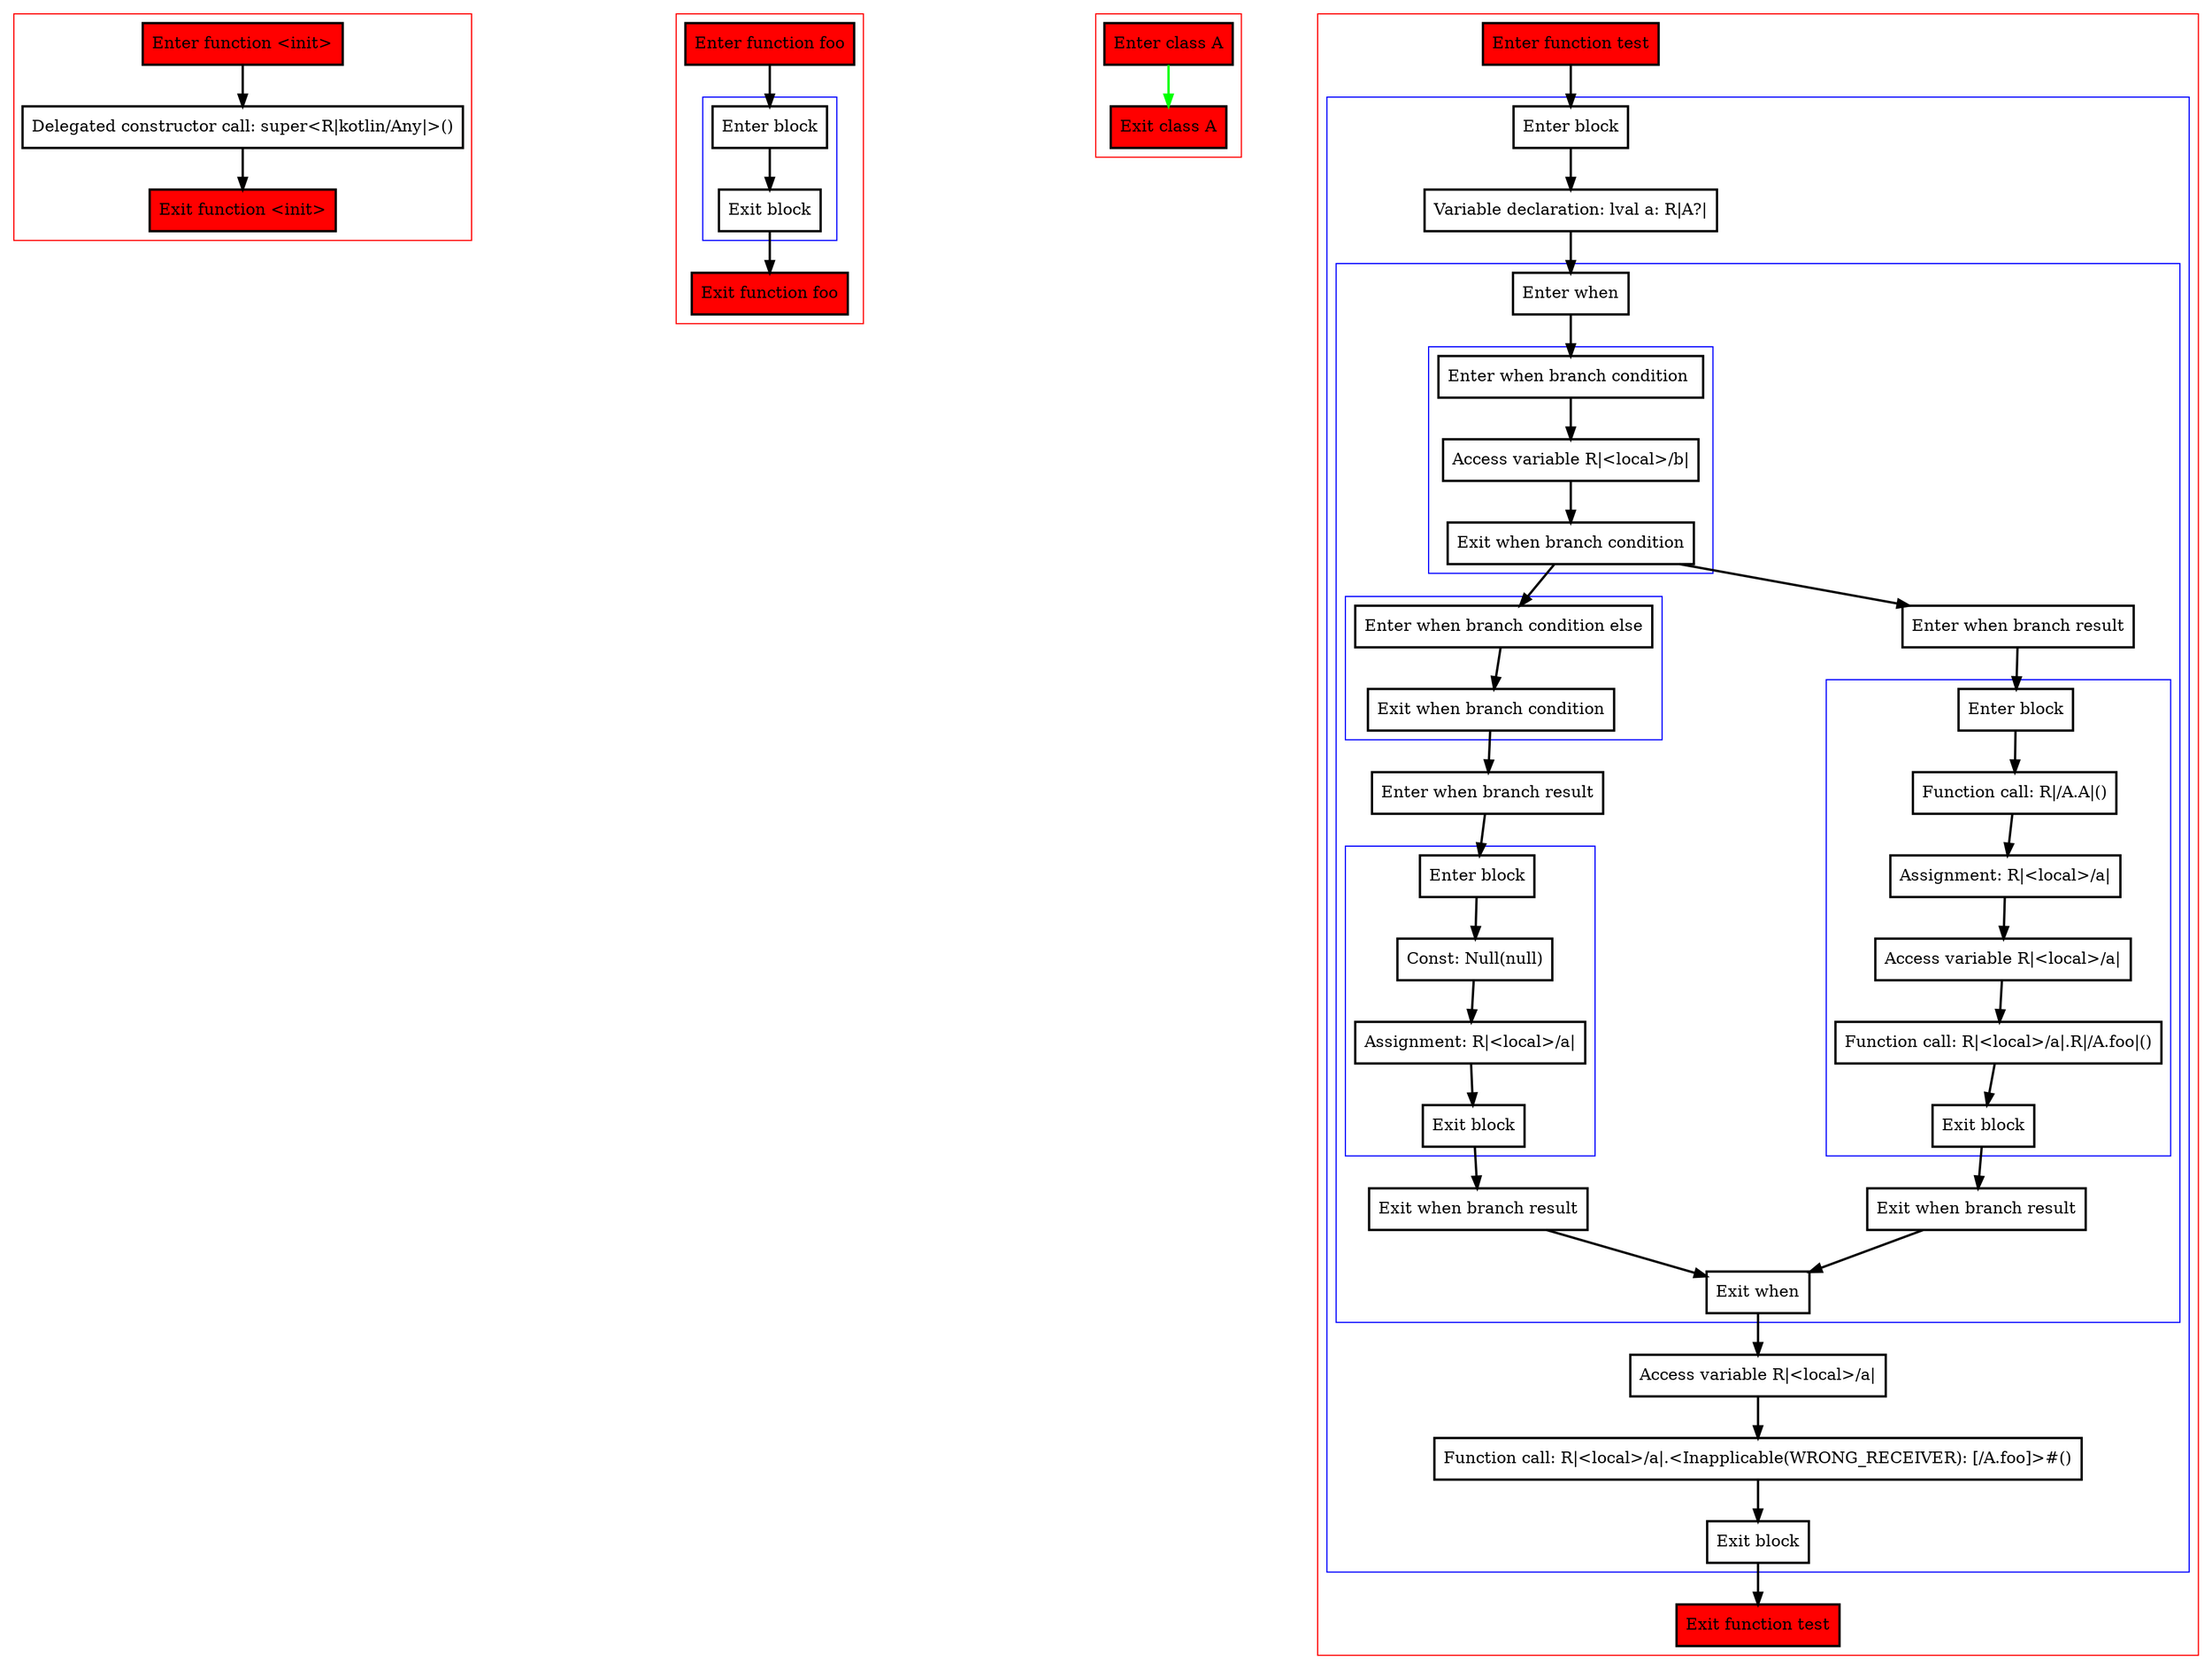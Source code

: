digraph delayedAssignment_kt {
    graph [nodesep=3]
    node [shape=box penwidth=2]
    edge [penwidth=2]

    subgraph cluster_0 {
        color=red
        0 [label="Enter function <init>" style="filled" fillcolor=red];
        2 [label="Delegated constructor call: super<R|kotlin/Any|>()"];
        1 [label="Exit function <init>" style="filled" fillcolor=red];
    }
    0 -> {2};
    2 -> {1};

    subgraph cluster_1 {
        color=red
        3 [label="Enter function foo" style="filled" fillcolor=red];
        subgraph cluster_2 {
            color=blue
            5 [label="Enter block"];
            6 [label="Exit block"];
        }
        4 [label="Exit function foo" style="filled" fillcolor=red];
    }
    3 -> {5};
    5 -> {6};
    6 -> {4};

    subgraph cluster_3 {
        color=red
        8 [label="Enter class A" style="filled" fillcolor=red];
        7 [label="Exit class A" style="filled" fillcolor=red];
    }
    8 -> {7} [color=green];

    subgraph cluster_4 {
        color=red
        9 [label="Enter function test" style="filled" fillcolor=red];
        subgraph cluster_5 {
            color=blue
            11 [label="Enter block"];
            12 [label="Variable declaration: lval a: R|A?|"];
            subgraph cluster_6 {
                color=blue
                13 [label="Enter when"];
                subgraph cluster_7 {
                    color=blue
                    15 [label="Enter when branch condition "];
                    16 [label="Access variable R|<local>/b|"];
                    17 [label="Exit when branch condition"];
                }
                subgraph cluster_8 {
                    color=blue
                    26 [label="Enter when branch condition else"];
                    27 [label="Exit when branch condition"];
                }
                28 [label="Enter when branch result"];
                subgraph cluster_9 {
                    color=blue
                    29 [label="Enter block"];
                    30 [label="Const: Null(null)"];
                    31 [label="Assignment: R|<local>/a|"];
                    32 [label="Exit block"];
                }
                33 [label="Exit when branch result"];
                18 [label="Enter when branch result"];
                subgraph cluster_10 {
                    color=blue
                    19 [label="Enter block"];
                    20 [label="Function call: R|/A.A|()"];
                    21 [label="Assignment: R|<local>/a|"];
                    22 [label="Access variable R|<local>/a|"];
                    23 [label="Function call: R|<local>/a|.R|/A.foo|()"];
                    24 [label="Exit block"];
                }
                25 [label="Exit when branch result"];
                14 [label="Exit when"];
            }
            34 [label="Access variable R|<local>/a|"];
            35 [label="Function call: R|<local>/a|.<Inapplicable(WRONG_RECEIVER): [/A.foo]>#()"];
            36 [label="Exit block"];
        }
        10 [label="Exit function test" style="filled" fillcolor=red];
    }
    9 -> {11};
    11 -> {12};
    12 -> {13};
    13 -> {15};
    14 -> {34};
    15 -> {16};
    16 -> {17};
    17 -> {18 26};
    18 -> {19};
    19 -> {20};
    20 -> {21};
    21 -> {22};
    22 -> {23};
    23 -> {24};
    24 -> {25};
    25 -> {14};
    26 -> {27};
    27 -> {28};
    28 -> {29};
    29 -> {30};
    30 -> {31};
    31 -> {32};
    32 -> {33};
    33 -> {14};
    34 -> {35};
    35 -> {36};
    36 -> {10};

}
